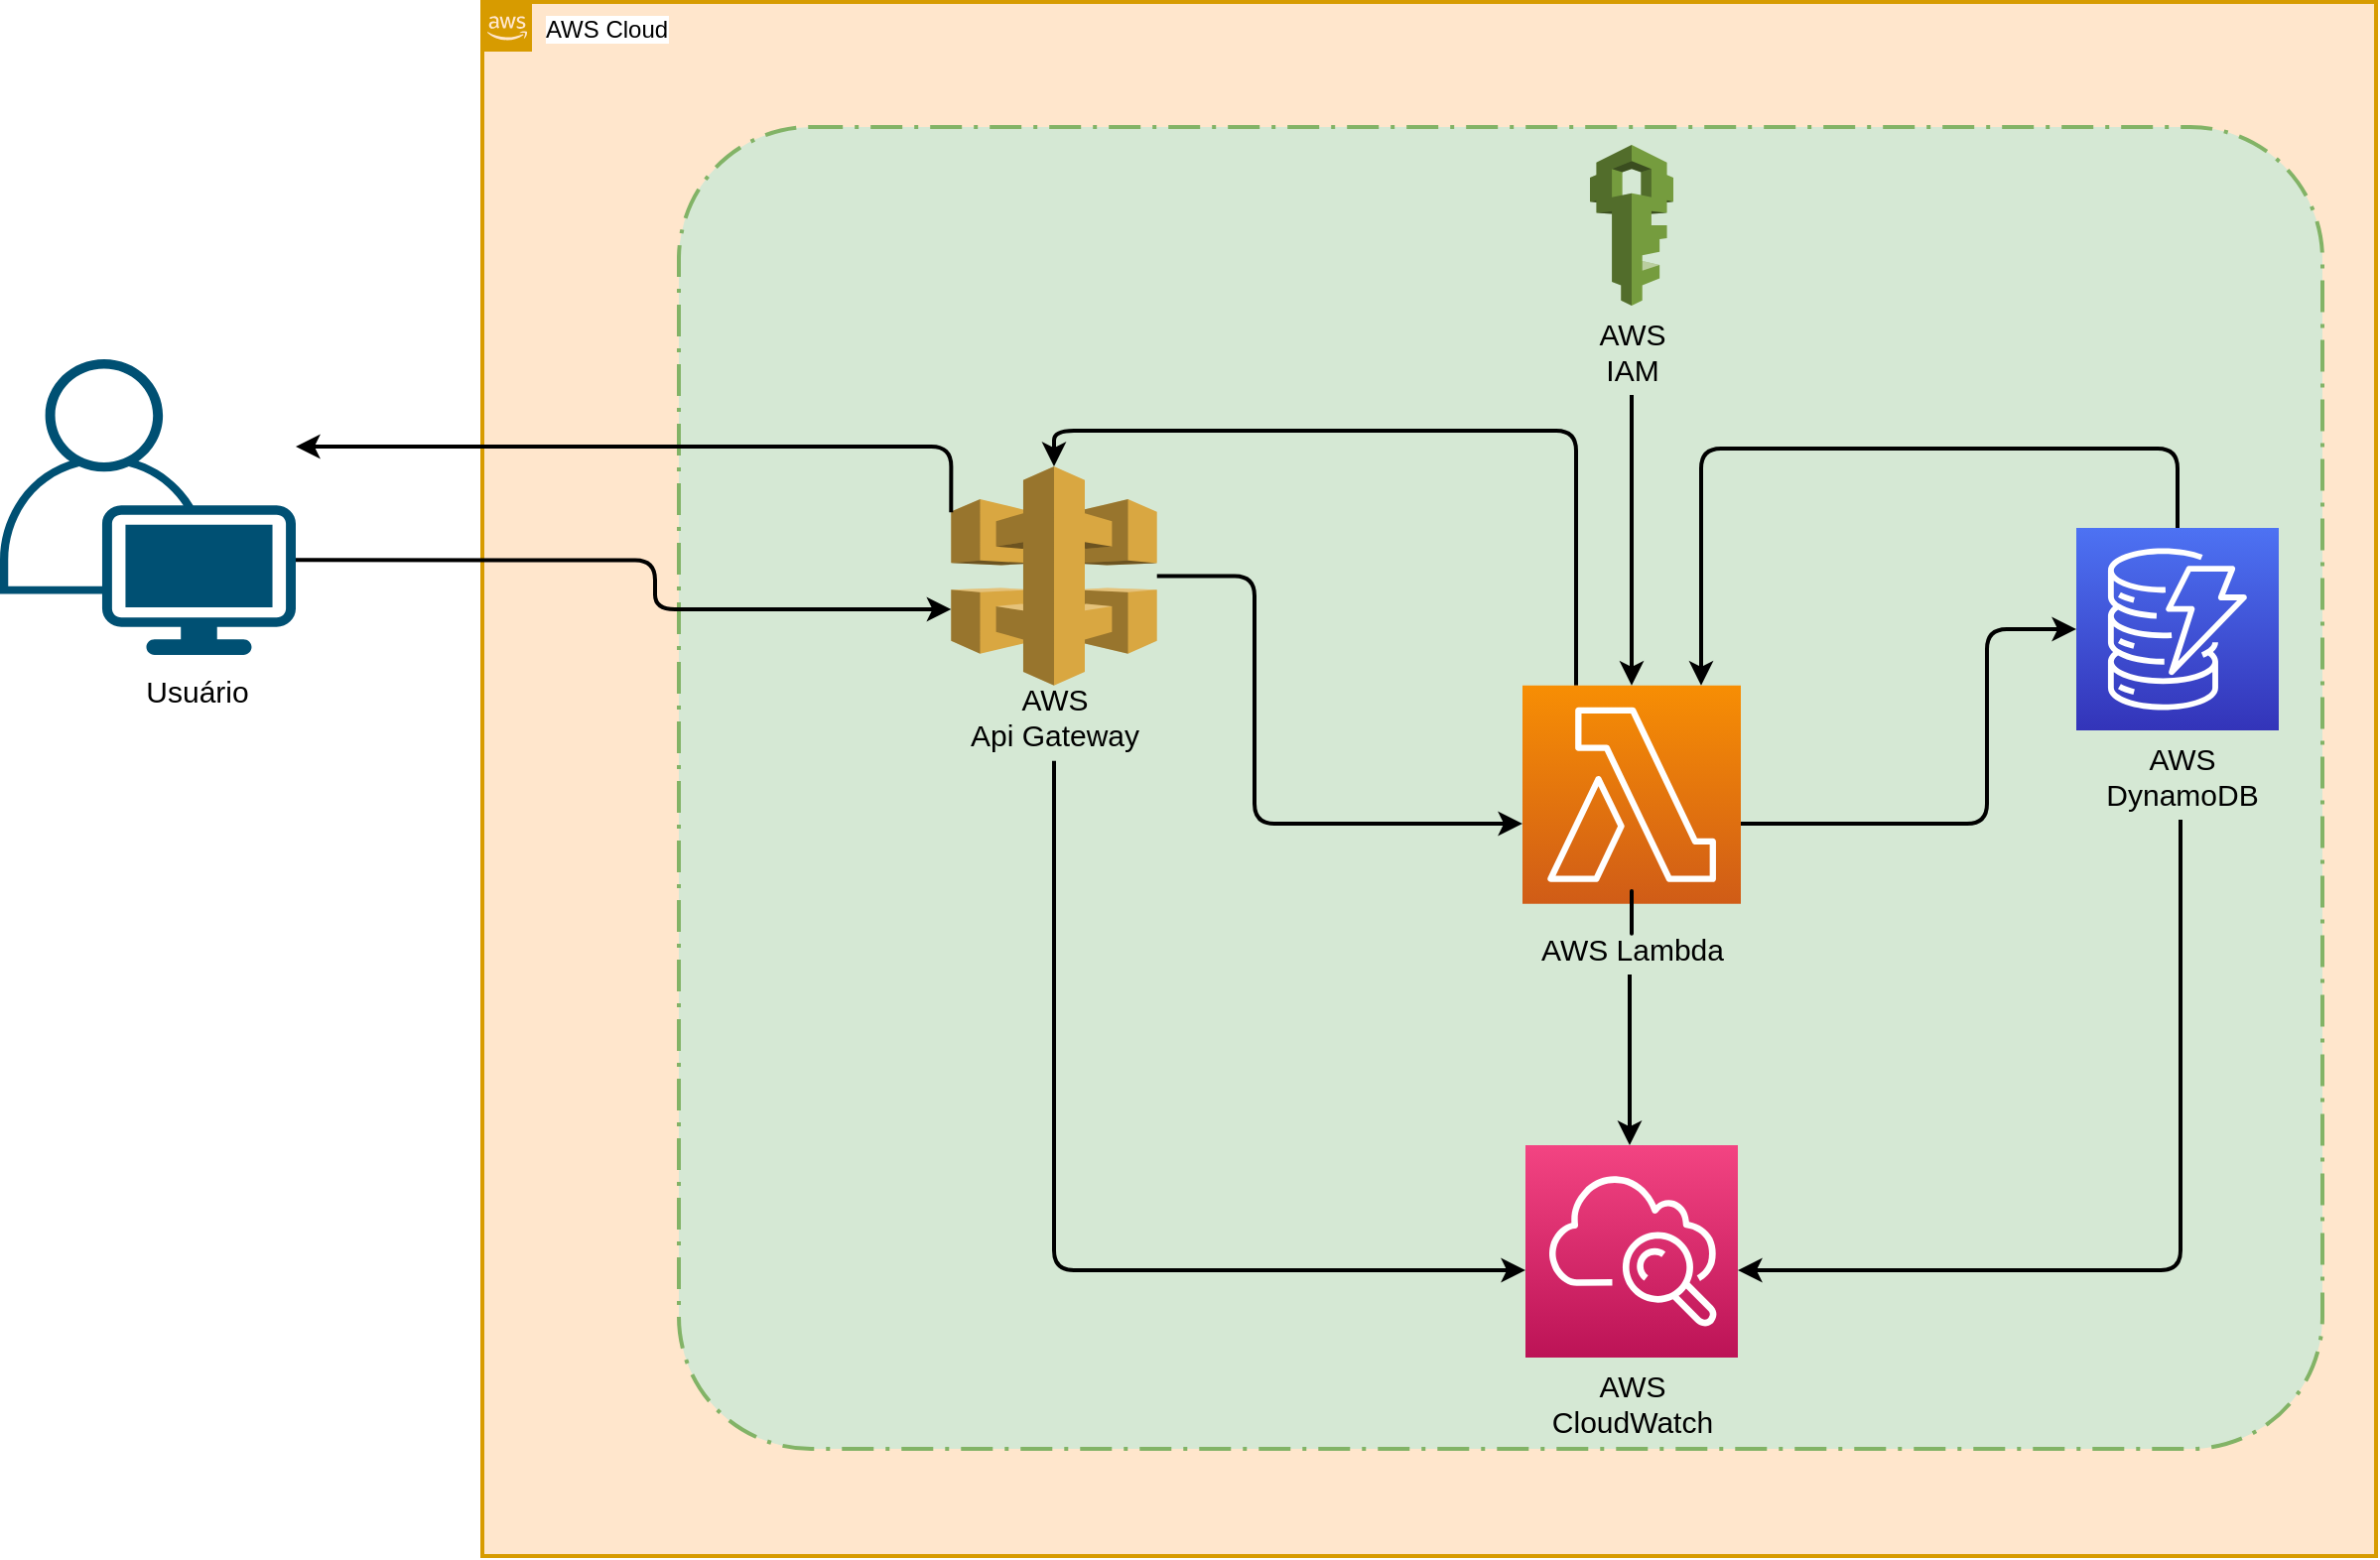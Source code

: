 <mxfile version="21.2.0" type="github">
  <diagram id="Ht1M8jgEwFfnCIfOTk4-" name="Page-1">
    <mxGraphModel dx="2456" dy="980" grid="1" gridSize="9" guides="1" tooltips="1" connect="1" arrows="1" fold="1" page="1" pageScale="1" pageWidth="1169" pageHeight="827" math="0" shadow="0">
      <root>
        <mxCell id="0" />
        <mxCell id="1" parent="0" />
        <mxCell id="UEzPUAAOIrF-is8g5C7q-74" value="AWS Cloud" style="points=[[0,0],[0.25,0],[0.5,0],[0.75,0],[1,0],[1,0.25],[1,0.5],[1,0.75],[1,1],[0.75,1],[0.5,1],[0.25,1],[0,1],[0,0.75],[0,0.5],[0,0.25]];outlineConnect=0;html=1;whiteSpace=wrap;fontSize=12;fontStyle=0;shape=mxgraph.aws4.group;grIcon=mxgraph.aws4.group_aws_cloud_alt;verticalAlign=top;align=left;spacingLeft=30;dashed=0;labelBackgroundColor=#ffffff;container=1;pointerEvents=0;collapsible=0;recursiveResize=0;rounded=1;fillColor=#ffe6cc;strokeColor=#d79b00;strokeWidth=2;" parent="1" vertex="1">
          <mxGeometry x="45" y="36" width="954" height="783" as="geometry" />
        </mxCell>
        <mxCell id="qgmGdPw_BEhkMxQurC0G-13" value="" style="rounded=1;arcSize=10;dashed=1;fillColor=#d5e8d4;dashPattern=8 3 1 3;strokeWidth=2;strokeColor=#82b366;" vertex="1" parent="UEzPUAAOIrF-is8g5C7q-74">
          <mxGeometry x="99" y="63" width="828" height="666" as="geometry" />
        </mxCell>
        <mxCell id="5hEul13noJxJGLpXPICi-1" value="" style="outlineConnect=0;dashed=0;verticalLabelPosition=bottom;verticalAlign=top;align=center;html=1;shape=mxgraph.aws3.api_gateway;fillColor=#D9A741;gradientColor=none;rounded=1;" parent="UEzPUAAOIrF-is8g5C7q-74" vertex="1">
          <mxGeometry x="236.15" y="234" width="103.7" height="110.39" as="geometry" />
        </mxCell>
        <mxCell id="MBRUgciK1awqqZvYQ0K--1" value="&lt;font style=&quot;font-size: 15px;&quot;&gt;AWS&lt;br&gt;Api Gateway&lt;/font&gt;" style="text;html=1;align=center;verticalAlign=middle;resizable=0;points=[];autosize=1;strokeColor=none;fillColor=none;rounded=1;" parent="UEzPUAAOIrF-is8g5C7q-74" vertex="1">
          <mxGeometry x="234" y="337.39" width="108" height="45" as="geometry" />
        </mxCell>
        <mxCell id="MBRUgciK1awqqZvYQ0K--8" style="edgeStyle=orthogonalEdgeStyle;rounded=1;orthogonalLoop=1;jettySize=auto;html=1;strokeWidth=2;" parent="UEzPUAAOIrF-is8g5C7q-74" source="UEzPUAAOIrF-is8g5C7q-85" target="UEzPUAAOIrF-is8g5C7q-87" edge="1">
          <mxGeometry relative="1" as="geometry">
            <Array as="points">
              <mxPoint x="758" y="414" />
              <mxPoint x="758" y="316" />
            </Array>
          </mxGeometry>
        </mxCell>
        <mxCell id="MBRUgciK1awqqZvYQ0K--11" style="edgeStyle=orthogonalEdgeStyle;rounded=1;orthogonalLoop=1;jettySize=auto;html=1;entryX=0.5;entryY=0;entryDx=0;entryDy=0;entryPerimeter=0;strokeWidth=2;" parent="UEzPUAAOIrF-is8g5C7q-74" source="UEzPUAAOIrF-is8g5C7q-85" target="5hEul13noJxJGLpXPICi-1" edge="1">
          <mxGeometry relative="1" as="geometry">
            <Array as="points">
              <mxPoint x="551" y="216" />
              <mxPoint x="288" y="216" />
            </Array>
          </mxGeometry>
        </mxCell>
        <mxCell id="MBRUgciK1awqqZvYQ0K--12" style="edgeStyle=orthogonalEdgeStyle;rounded=1;orthogonalLoop=1;jettySize=auto;html=1;strokeWidth=2;startArrow=none;" parent="UEzPUAAOIrF-is8g5C7q-74" source="MBRUgciK1awqqZvYQ0K--16" target="UEzPUAAOIrF-is8g5C7q-80" edge="1">
          <mxGeometry relative="1" as="geometry">
            <Array as="points">
              <mxPoint x="578" y="495" />
              <mxPoint x="578" y="495" />
            </Array>
          </mxGeometry>
        </mxCell>
        <mxCell id="MBRUgciK1awqqZvYQ0K--10" style="edgeStyle=orthogonalEdgeStyle;rounded=1;orthogonalLoop=1;jettySize=auto;html=1;strokeWidth=2;" parent="UEzPUAAOIrF-is8g5C7q-74" source="UEzPUAAOIrF-is8g5C7q-87" target="UEzPUAAOIrF-is8g5C7q-85" edge="1">
          <mxGeometry relative="1" as="geometry">
            <Array as="points">
              <mxPoint x="854" y="225" />
              <mxPoint x="614" y="225" />
            </Array>
          </mxGeometry>
        </mxCell>
        <mxCell id="MBRUgciK1awqqZvYQ0K--9" style="edgeStyle=orthogonalEdgeStyle;rounded=1;orthogonalLoop=1;jettySize=auto;html=1;strokeWidth=2;" parent="UEzPUAAOIrF-is8g5C7q-74" source="5hEul13noJxJGLpXPICi-1" target="UEzPUAAOIrF-is8g5C7q-85" edge="1">
          <mxGeometry relative="1" as="geometry">
            <Array as="points">
              <mxPoint x="389" y="289" />
              <mxPoint x="389" y="414" />
            </Array>
          </mxGeometry>
        </mxCell>
        <mxCell id="MBRUgciK1awqqZvYQ0K--13" style="edgeStyle=orthogonalEdgeStyle;rounded=1;orthogonalLoop=1;jettySize=auto;html=1;strokeWidth=2;" parent="UEzPUAAOIrF-is8g5C7q-74" source="MBRUgciK1awqqZvYQ0K--1" target="UEzPUAAOIrF-is8g5C7q-80" edge="1">
          <mxGeometry relative="1" as="geometry">
            <Array as="points">
              <mxPoint x="288" y="639" />
            </Array>
          </mxGeometry>
        </mxCell>
        <mxCell id="MBRUgciK1awqqZvYQ0K--18" value="" style="group" parent="UEzPUAAOIrF-is8g5C7q-74" vertex="1" connectable="0">
          <mxGeometry x="520.5" y="344.39" width="117" height="145.61" as="geometry" />
        </mxCell>
        <mxCell id="UEzPUAAOIrF-is8g5C7q-85" value="" style="outlineConnect=0;fontColor=#232F3E;gradientColor=#F78E04;gradientDirection=north;fillColor=#D05C17;strokeColor=#ffffff;dashed=0;verticalLabelPosition=bottom;verticalAlign=top;align=center;html=1;fontSize=12;fontStyle=0;aspect=fixed;shape=mxgraph.aws4.resourceIcon;resIcon=mxgraph.aws4.lambda;labelBackgroundColor=#ffffff;spacingTop=6;rounded=1;" parent="MBRUgciK1awqqZvYQ0K--18" vertex="1">
          <mxGeometry x="3.5" width="110" height="110" as="geometry" />
        </mxCell>
        <mxCell id="MBRUgciK1awqqZvYQ0K--16" value="AWS Lambda&lt;br&gt;" style="text;html=1;align=center;verticalAlign=middle;resizable=0;points=[];autosize=1;strokeColor=none;fillColor=none;fontSize=15;" parent="MBRUgciK1awqqZvYQ0K--18" vertex="1">
          <mxGeometry y="118.61" width="117" height="27" as="geometry" />
        </mxCell>
        <mxCell id="MBRUgciK1awqqZvYQ0K--17" value="" style="edgeStyle=orthogonalEdgeStyle;rounded=1;orthogonalLoop=1;jettySize=auto;html=1;strokeWidth=2;endArrow=none;" parent="MBRUgciK1awqqZvYQ0K--18" source="UEzPUAAOIrF-is8g5C7q-85" target="MBRUgciK1awqqZvYQ0K--16" edge="1">
          <mxGeometry relative="1" as="geometry">
            <mxPoint x="432" y="391.39" as="sourcePoint" />
            <mxPoint x="432" y="549" as="targetPoint" />
            <Array as="points" />
          </mxGeometry>
        </mxCell>
        <mxCell id="UEzPUAAOIrF-is8g5C7q-87" value="" style="outlineConnect=0;fontColor=#232F3E;gradientColor=#4D72F3;gradientDirection=north;fillColor=#3334B9;strokeColor=#ffffff;dashed=0;verticalLabelPosition=bottom;verticalAlign=top;align=center;html=1;fontSize=12;fontStyle=0;aspect=fixed;shape=mxgraph.aws4.resourceIcon;resIcon=mxgraph.aws4.dynamodb;labelBackgroundColor=#ffffff;rounded=1;" parent="UEzPUAAOIrF-is8g5C7q-74" vertex="1">
          <mxGeometry x="803" y="265" width="102" height="102" as="geometry" />
        </mxCell>
        <mxCell id="UEzPUAAOIrF-is8g5C7q-80" value="" style="outlineConnect=0;fontColor=#232F3E;gradientColor=#F34482;gradientDirection=north;fillColor=#BC1356;strokeColor=#ffffff;dashed=0;verticalLabelPosition=bottom;verticalAlign=top;align=center;html=1;fontSize=12;fontStyle=0;aspect=fixed;shape=mxgraph.aws4.resourceIcon;resIcon=mxgraph.aws4.cloudwatch;labelBackgroundColor=#ffffff;rounded=1;" parent="UEzPUAAOIrF-is8g5C7q-74" vertex="1">
          <mxGeometry x="525.5" y="576" width="107" height="107" as="geometry" />
        </mxCell>
        <mxCell id="MBRUgciK1awqqZvYQ0K--21" value="AWS&lt;br&gt;CloudWatch" style="text;html=1;align=center;verticalAlign=middle;resizable=0;points=[];autosize=1;strokeColor=none;fillColor=none;fontSize=15;" parent="UEzPUAAOIrF-is8g5C7q-74" vertex="1">
          <mxGeometry x="529.5" y="683" width="99" height="45" as="geometry" />
        </mxCell>
        <mxCell id="qgmGdPw_BEhkMxQurC0G-10" style="edgeStyle=orthogonalEdgeStyle;rounded=1;orthogonalLoop=1;jettySize=auto;html=1;strokeWidth=2;" edge="1" parent="UEzPUAAOIrF-is8g5C7q-74" source="MBRUgciK1awqqZvYQ0K--19" target="UEzPUAAOIrF-is8g5C7q-80">
          <mxGeometry relative="1" as="geometry">
            <Array as="points">
              <mxPoint x="855" y="639" />
            </Array>
          </mxGeometry>
        </mxCell>
        <mxCell id="MBRUgciK1awqqZvYQ0K--19" value="AWS&lt;br&gt;DynamoDB" style="text;html=1;align=center;verticalAlign=middle;resizable=0;points=[];autosize=1;strokeColor=none;fillColor=none;fontSize=15;" parent="UEzPUAAOIrF-is8g5C7q-74" vertex="1">
          <mxGeometry x="806" y="367" width="99" height="45" as="geometry" />
        </mxCell>
        <mxCell id="qgmGdPw_BEhkMxQurC0G-14" value="" style="outlineConnect=0;dashed=0;verticalLabelPosition=bottom;verticalAlign=top;align=center;html=1;shape=mxgraph.aws3.iam;fillColor=#759C3E;gradientColor=none;" vertex="1" parent="UEzPUAAOIrF-is8g5C7q-74">
          <mxGeometry x="558" y="72" width="42" height="81" as="geometry" />
        </mxCell>
        <mxCell id="qgmGdPw_BEhkMxQurC0G-20" style="edgeStyle=orthogonalEdgeStyle;rounded=1;orthogonalLoop=1;jettySize=auto;html=1;strokeWidth=2;" edge="1" parent="UEzPUAAOIrF-is8g5C7q-74" source="qgmGdPw_BEhkMxQurC0G-18" target="UEzPUAAOIrF-is8g5C7q-85">
          <mxGeometry relative="1" as="geometry" />
        </mxCell>
        <mxCell id="qgmGdPw_BEhkMxQurC0G-18" value="&lt;font style=&quot;font-size: 15px;&quot;&gt;AWS&lt;br&gt;IAM&lt;br&gt;&lt;/font&gt;" style="text;html=1;align=center;verticalAlign=middle;resizable=0;points=[];autosize=1;strokeColor=none;fillColor=none;rounded=1;" vertex="1" parent="UEzPUAAOIrF-is8g5C7q-74">
          <mxGeometry x="552" y="153.0" width="54" height="45" as="geometry" />
        </mxCell>
        <mxCell id="JqbMuSM5IC0Jkbqnjptk-11" style="edgeStyle=orthogonalEdgeStyle;orthogonalLoop=1;jettySize=auto;html=1;strokeWidth=2;fontSize=16;exitX=0;exitY=0.21;exitDx=0;exitDy=0;exitPerimeter=0;rounded=1;" parent="1" source="5hEul13noJxJGLpXPICi-1" target="qgmGdPw_BEhkMxQurC0G-2" edge="1">
          <mxGeometry relative="1" as="geometry">
            <Array as="points">
              <mxPoint x="281" y="260" />
            </Array>
            <mxPoint x="-15" y="260" as="targetPoint" />
          </mxGeometry>
        </mxCell>
        <mxCell id="JqbMuSM5IC0Jkbqnjptk-10" style="edgeStyle=orthogonalEdgeStyle;rounded=1;orthogonalLoop=1;jettySize=auto;html=1;strokeWidth=2;fontSize=16;endArrow=classic;endFill=1;exitX=0.994;exitY=0.679;exitDx=0;exitDy=0;exitPerimeter=0;" parent="1" source="qgmGdPw_BEhkMxQurC0G-2" target="5hEul13noJxJGLpXPICi-1" edge="1">
          <mxGeometry relative="1" as="geometry">
            <Array as="points">
              <mxPoint x="132" y="317" />
              <mxPoint x="132" y="342" />
            </Array>
            <mxPoint x="-39" y="317.5" as="sourcePoint" />
          </mxGeometry>
        </mxCell>
        <mxCell id="qgmGdPw_BEhkMxQurC0G-2" value="" style="points=[[0.35,0,0],[0.98,0.51,0],[1,0.71,0],[0.67,1,0],[0,0.795,0],[0,0.65,0]];verticalLabelPosition=bottom;sketch=0;html=1;verticalAlign=top;aspect=fixed;align=center;pointerEvents=1;shape=mxgraph.cisco19.user;fillColor=#005073;strokeColor=none;" vertex="1" parent="1">
          <mxGeometry x="-198" y="216" width="149" height="149" as="geometry" />
        </mxCell>
        <mxCell id="qgmGdPw_BEhkMxQurC0G-17" value="&lt;font style=&quot;font-size: 15px;&quot;&gt;Usuário&lt;br&gt;&lt;/font&gt;" style="text;html=1;align=center;verticalAlign=middle;resizable=0;points=[];autosize=1;strokeColor=none;fillColor=none;rounded=1;" vertex="1" parent="1">
          <mxGeometry x="-135" y="369.0" width="72" height="27" as="geometry" />
        </mxCell>
      </root>
    </mxGraphModel>
  </diagram>
</mxfile>
